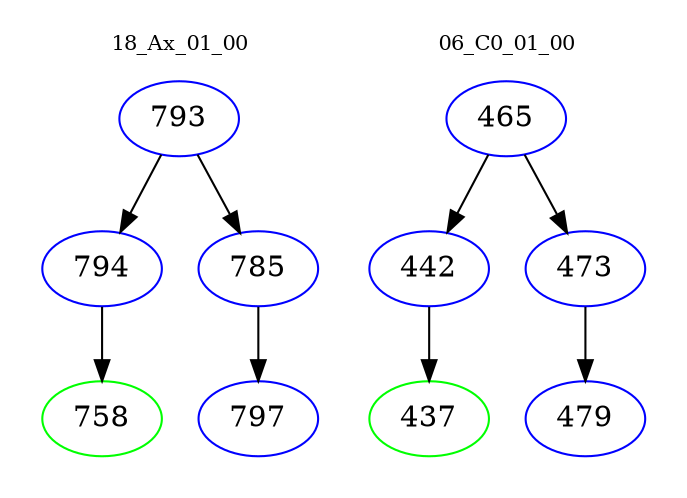 digraph{
subgraph cluster_0 {
color = white
label = "18_Ax_01_00";
fontsize=10;
T0_793 [label="793", color="blue"]
T0_793 -> T0_794 [color="black"]
T0_794 [label="794", color="blue"]
T0_794 -> T0_758 [color="black"]
T0_758 [label="758", color="green"]
T0_793 -> T0_785 [color="black"]
T0_785 [label="785", color="blue"]
T0_785 -> T0_797 [color="black"]
T0_797 [label="797", color="blue"]
}
subgraph cluster_1 {
color = white
label = "06_C0_01_00";
fontsize=10;
T1_465 [label="465", color="blue"]
T1_465 -> T1_442 [color="black"]
T1_442 [label="442", color="blue"]
T1_442 -> T1_437 [color="black"]
T1_437 [label="437", color="green"]
T1_465 -> T1_473 [color="black"]
T1_473 [label="473", color="blue"]
T1_473 -> T1_479 [color="black"]
T1_479 [label="479", color="blue"]
}
}
